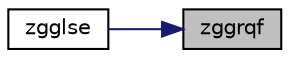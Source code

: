 digraph "zggrqf"
{
 // LATEX_PDF_SIZE
  edge [fontname="Helvetica",fontsize="10",labelfontname="Helvetica",labelfontsize="10"];
  node [fontname="Helvetica",fontsize="10",shape=record];
  rankdir="RL";
  Node1 [label="zggrqf",height=0.2,width=0.4,color="black", fillcolor="grey75", style="filled", fontcolor="black",tooltip="ZGGRQF"];
  Node1 -> Node2 [dir="back",color="midnightblue",fontsize="10",style="solid",fontname="Helvetica"];
  Node2 [label="zgglse",height=0.2,width=0.4,color="black", fillcolor="white", style="filled",URL="$zgglse_8f.html#a68024ddaa87dd52db7298afb9ba39492",tooltip="ZGGLSE solves overdetermined or underdetermined systems for OTHER matrices"];
}
